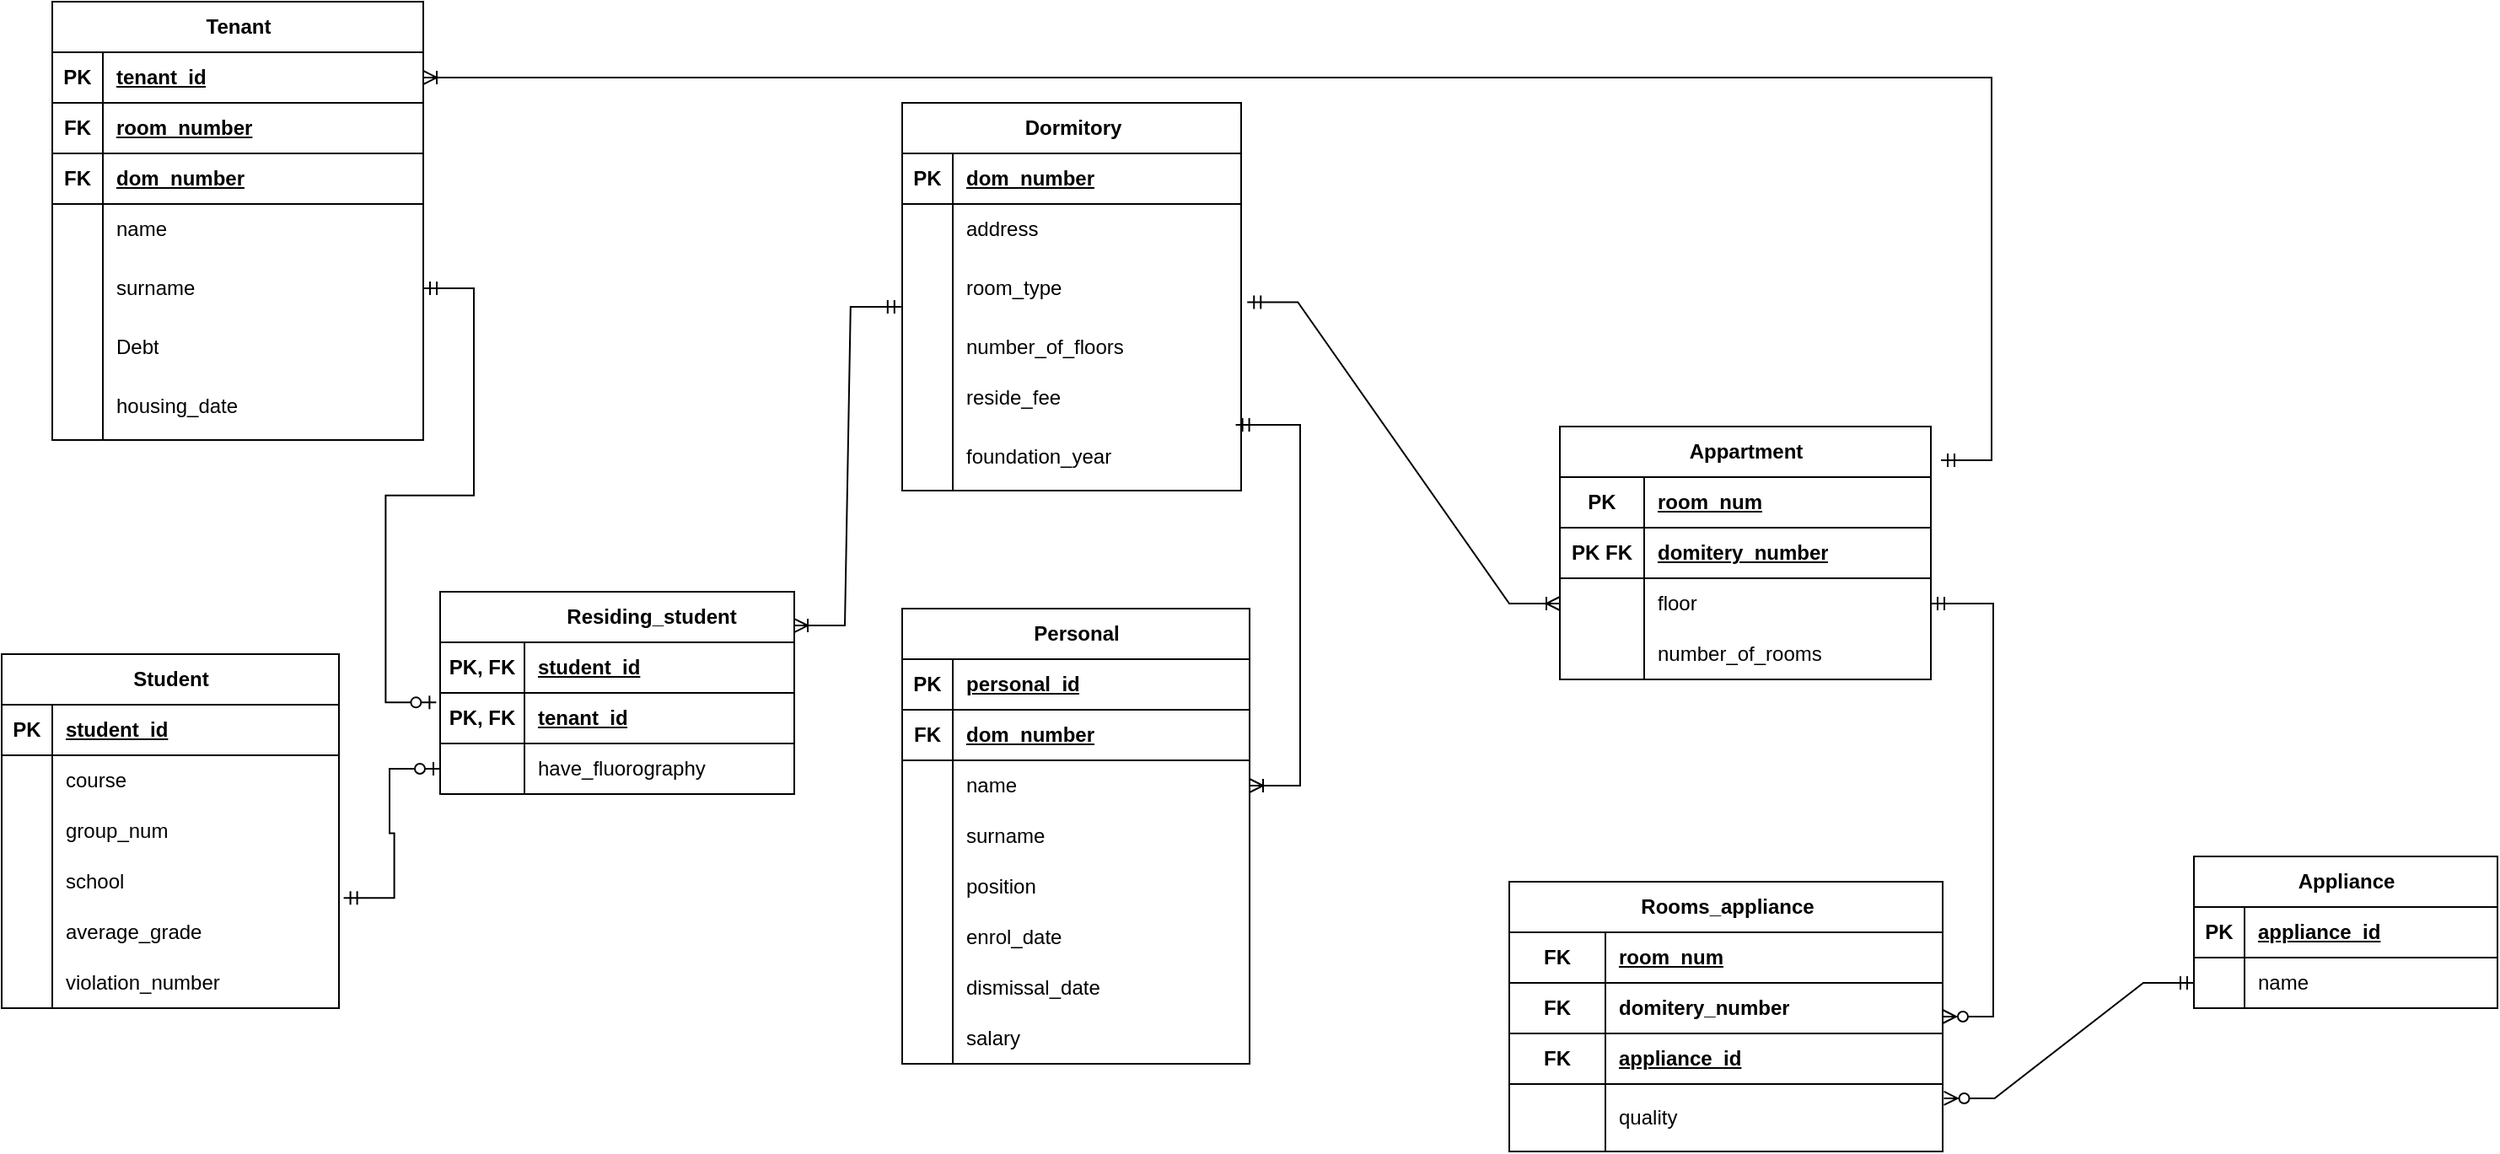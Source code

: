 <mxfile version="20.8.16" type="device"><diagram name="Страница 1" id="Xrv6S1i0-UGEpt9g3Po1"><mxGraphModel dx="1672" dy="808" grid="1" gridSize="10" guides="1" tooltips="1" connect="1" arrows="1" fold="1" page="1" pageScale="1" pageWidth="800" pageHeight="700" math="0" shadow="0"><root><mxCell id="0"/><mxCell id="1" parent="0"/><object label="Dormitory" more="asdf" id="BI103Vh1vpYaFYmDcM-3-5"><mxCell style="shape=table;startSize=30;container=1;collapsible=1;childLayout=tableLayout;fixedRows=1;rowLines=0;fontStyle=1;align=center;resizeLast=1;html=1;" parent="1" vertex="1"><mxGeometry x="634" y="68" width="201" height="230" as="geometry"><mxRectangle x="60" y="103" width="90" height="30" as="alternateBounds"/></mxGeometry></mxCell></object><mxCell id="BI103Vh1vpYaFYmDcM-3-6" value="" style="shape=tableRow;horizontal=0;startSize=0;swimlaneHead=0;swimlaneBody=0;fillColor=none;collapsible=0;dropTarget=0;points=[[0,0.5],[1,0.5]];portConstraint=eastwest;top=0;left=0;right=0;bottom=1;" parent="BI103Vh1vpYaFYmDcM-3-5" vertex="1"><mxGeometry y="30" width="201" height="30" as="geometry"/></mxCell><mxCell id="BI103Vh1vpYaFYmDcM-3-7" value="PK" style="shape=partialRectangle;connectable=0;fillColor=none;top=0;left=0;bottom=0;right=0;fontStyle=1;overflow=hidden;whiteSpace=wrap;html=1;" parent="BI103Vh1vpYaFYmDcM-3-6" vertex="1"><mxGeometry width="30" height="30" as="geometry"><mxRectangle width="30" height="30" as="alternateBounds"/></mxGeometry></mxCell><mxCell id="BI103Vh1vpYaFYmDcM-3-8" value="dom_number" style="shape=partialRectangle;connectable=0;fillColor=none;top=0;left=0;bottom=0;right=0;align=left;spacingLeft=6;fontStyle=5;overflow=hidden;whiteSpace=wrap;html=1;" parent="BI103Vh1vpYaFYmDcM-3-6" vertex="1"><mxGeometry x="30" width="171" height="30" as="geometry"><mxRectangle width="171" height="30" as="alternateBounds"/></mxGeometry></mxCell><mxCell id="BI103Vh1vpYaFYmDcM-3-9" value="" style="shape=tableRow;horizontal=0;startSize=0;swimlaneHead=0;swimlaneBody=0;fillColor=none;collapsible=0;dropTarget=0;points=[[0,0.5],[1,0.5]];portConstraint=eastwest;top=0;left=0;right=0;bottom=0;" parent="BI103Vh1vpYaFYmDcM-3-5" vertex="1"><mxGeometry y="60" width="201" height="30" as="geometry"/></mxCell><mxCell id="BI103Vh1vpYaFYmDcM-3-10" value="" style="shape=partialRectangle;connectable=0;fillColor=none;top=0;left=0;bottom=0;right=0;editable=1;overflow=hidden;whiteSpace=wrap;html=1;" parent="BI103Vh1vpYaFYmDcM-3-9" vertex="1"><mxGeometry width="30" height="30" as="geometry"><mxRectangle width="30" height="30" as="alternateBounds"/></mxGeometry></mxCell><mxCell id="BI103Vh1vpYaFYmDcM-3-11" value="address&amp;nbsp;" style="shape=partialRectangle;connectable=0;fillColor=none;top=0;left=0;bottom=0;right=0;align=left;spacingLeft=6;overflow=hidden;whiteSpace=wrap;html=1;" parent="BI103Vh1vpYaFYmDcM-3-9" vertex="1"><mxGeometry x="30" width="171" height="30" as="geometry"><mxRectangle width="171" height="30" as="alternateBounds"/></mxGeometry></mxCell><mxCell id="BI103Vh1vpYaFYmDcM-3-12" value="" style="shape=tableRow;horizontal=0;startSize=0;swimlaneHead=0;swimlaneBody=0;fillColor=none;collapsible=0;dropTarget=0;points=[[0,0.5],[1,0.5]];portConstraint=eastwest;top=0;left=0;right=0;bottom=0;" parent="BI103Vh1vpYaFYmDcM-3-5" vertex="1"><mxGeometry y="90" width="201" height="40" as="geometry"/></mxCell><mxCell id="BI103Vh1vpYaFYmDcM-3-13" value="" style="shape=partialRectangle;connectable=0;fillColor=none;top=0;left=0;bottom=0;right=0;editable=1;overflow=hidden;whiteSpace=wrap;html=1;" parent="BI103Vh1vpYaFYmDcM-3-12" vertex="1"><mxGeometry width="30" height="40" as="geometry"><mxRectangle width="30" height="40" as="alternateBounds"/></mxGeometry></mxCell><mxCell id="BI103Vh1vpYaFYmDcM-3-14" value="room_type&amp;nbsp;" style="shape=partialRectangle;connectable=0;fillColor=none;top=0;left=0;bottom=0;right=0;align=left;spacingLeft=6;overflow=hidden;whiteSpace=wrap;html=1;" parent="BI103Vh1vpYaFYmDcM-3-12" vertex="1"><mxGeometry x="30" width="171" height="40" as="geometry"><mxRectangle width="171" height="40" as="alternateBounds"/></mxGeometry></mxCell><mxCell id="BI103Vh1vpYaFYmDcM-3-15" value="" style="shape=tableRow;horizontal=0;startSize=0;swimlaneHead=0;swimlaneBody=0;fillColor=none;collapsible=0;dropTarget=0;points=[[0,0.5],[1,0.5]];portConstraint=eastwest;top=0;left=0;right=0;bottom=0;" parent="BI103Vh1vpYaFYmDcM-3-5" vertex="1"><mxGeometry y="130" width="201" height="30" as="geometry"/></mxCell><mxCell id="BI103Vh1vpYaFYmDcM-3-16" value="" style="shape=partialRectangle;connectable=0;fillColor=none;top=0;left=0;bottom=0;right=0;editable=1;overflow=hidden;whiteSpace=wrap;html=1;" parent="BI103Vh1vpYaFYmDcM-3-15" vertex="1"><mxGeometry width="30" height="30" as="geometry"><mxRectangle width="30" height="30" as="alternateBounds"/></mxGeometry></mxCell><object label="number_of_floors&amp;nbsp;" dasf="" id="BI103Vh1vpYaFYmDcM-3-17"><mxCell style="shape=partialRectangle;connectable=0;fillColor=none;top=0;left=0;bottom=0;right=0;align=left;spacingLeft=6;overflow=hidden;whiteSpace=wrap;html=1;" parent="BI103Vh1vpYaFYmDcM-3-15" vertex="1"><mxGeometry x="30" width="171" height="30" as="geometry"><mxRectangle width="171" height="30" as="alternateBounds"/></mxGeometry></mxCell></object><mxCell id="bDGQWPwcmu6lbgBp7GFF-1" style="shape=tableRow;horizontal=0;startSize=0;swimlaneHead=0;swimlaneBody=0;fillColor=none;collapsible=0;dropTarget=0;points=[[0,0.5],[1,0.5]];portConstraint=eastwest;top=0;left=0;right=0;bottom=0;" parent="BI103Vh1vpYaFYmDcM-3-5" vertex="1"><mxGeometry y="160" width="201" height="30" as="geometry"/></mxCell><mxCell id="bDGQWPwcmu6lbgBp7GFF-2" style="shape=partialRectangle;connectable=0;fillColor=none;top=0;left=0;bottom=0;right=0;editable=1;overflow=hidden;whiteSpace=wrap;html=1;" parent="bDGQWPwcmu6lbgBp7GFF-1" vertex="1"><mxGeometry width="30" height="30" as="geometry"><mxRectangle width="30" height="30" as="alternateBounds"/></mxGeometry></mxCell><mxCell id="bDGQWPwcmu6lbgBp7GFF-3" value="reside_fee" style="shape=partialRectangle;connectable=0;fillColor=none;top=0;left=0;bottom=0;right=0;align=left;spacingLeft=6;overflow=hidden;whiteSpace=wrap;html=1;" parent="bDGQWPwcmu6lbgBp7GFF-1" vertex="1"><mxGeometry x="30" width="171" height="30" as="geometry"><mxRectangle width="171" height="30" as="alternateBounds"/></mxGeometry></mxCell><mxCell id="1FabCByMlNd7G6a2-HXg-87" style="shape=tableRow;horizontal=0;startSize=0;swimlaneHead=0;swimlaneBody=0;fillColor=none;collapsible=0;dropTarget=0;points=[[0,0.5],[1,0.5]];portConstraint=eastwest;top=0;left=0;right=0;bottom=0;" parent="BI103Vh1vpYaFYmDcM-3-5" vertex="1"><mxGeometry y="190" width="201" height="40" as="geometry"/></mxCell><mxCell id="1FabCByMlNd7G6a2-HXg-88" style="shape=partialRectangle;connectable=0;fillColor=none;top=0;left=0;bottom=0;right=0;editable=1;overflow=hidden;whiteSpace=wrap;html=1;" parent="1FabCByMlNd7G6a2-HXg-87" vertex="1"><mxGeometry width="30" height="40" as="geometry"><mxRectangle width="30" height="40" as="alternateBounds"/></mxGeometry></mxCell><mxCell id="1FabCByMlNd7G6a2-HXg-89" value="foundation_year&amp;nbsp;" style="shape=partialRectangle;connectable=0;fillColor=none;top=0;left=0;bottom=0;right=0;align=left;spacingLeft=6;overflow=hidden;whiteSpace=wrap;html=1;" parent="1FabCByMlNd7G6a2-HXg-87" vertex="1"><mxGeometry x="30" width="171" height="40" as="geometry"><mxRectangle width="171" height="40" as="alternateBounds"/></mxGeometry></mxCell><object label="Tenant" more="asdf" id="1FabCByMlNd7G6a2-HXg-28"><mxCell style="shape=table;startSize=30;container=1;collapsible=1;childLayout=tableLayout;fixedRows=1;rowLines=0;fontStyle=1;align=center;resizeLast=1;html=1;" parent="1" vertex="1"><mxGeometry x="130" y="8" width="220" height="260" as="geometry"><mxRectangle x="60" y="103" width="90" height="30" as="alternateBounds"/></mxGeometry></mxCell></object><mxCell id="1FabCByMlNd7G6a2-HXg-29" value="" style="shape=tableRow;horizontal=0;startSize=0;swimlaneHead=0;swimlaneBody=0;fillColor=none;collapsible=0;dropTarget=0;points=[[0,0.5],[1,0.5]];portConstraint=eastwest;top=0;left=0;right=0;bottom=1;" parent="1FabCByMlNd7G6a2-HXg-28" vertex="1"><mxGeometry y="30" width="220" height="30" as="geometry"/></mxCell><mxCell id="1FabCByMlNd7G6a2-HXg-30" value="PK" style="shape=partialRectangle;connectable=0;fillColor=none;top=0;left=0;bottom=0;right=0;fontStyle=1;overflow=hidden;whiteSpace=wrap;html=1;" parent="1FabCByMlNd7G6a2-HXg-29" vertex="1"><mxGeometry width="30" height="30" as="geometry"><mxRectangle width="30" height="30" as="alternateBounds"/></mxGeometry></mxCell><mxCell id="1FabCByMlNd7G6a2-HXg-31" value="tenant_id" style="shape=partialRectangle;connectable=0;fillColor=none;top=0;left=0;bottom=0;right=0;align=left;spacingLeft=6;fontStyle=5;overflow=hidden;whiteSpace=wrap;html=1;" parent="1FabCByMlNd7G6a2-HXg-29" vertex="1"><mxGeometry x="30" width="190" height="30" as="geometry"><mxRectangle width="190" height="30" as="alternateBounds"/></mxGeometry></mxCell><mxCell id="1FabCByMlNd7G6a2-HXg-83" style="shape=tableRow;horizontal=0;startSize=0;swimlaneHead=0;swimlaneBody=0;fillColor=none;collapsible=0;dropTarget=0;points=[[0,0.5],[1,0.5]];portConstraint=eastwest;top=0;left=0;right=0;bottom=1;" parent="1FabCByMlNd7G6a2-HXg-28" vertex="1"><mxGeometry y="60" width="220" height="30" as="geometry"/></mxCell><mxCell id="1FabCByMlNd7G6a2-HXg-84" value="FK" style="shape=partialRectangle;connectable=0;fillColor=none;top=0;left=0;bottom=0;right=0;fontStyle=1;overflow=hidden;whiteSpace=wrap;html=1;" parent="1FabCByMlNd7G6a2-HXg-83" vertex="1"><mxGeometry width="30" height="30" as="geometry"><mxRectangle width="30" height="30" as="alternateBounds"/></mxGeometry></mxCell><mxCell id="1FabCByMlNd7G6a2-HXg-85" value="room_number" style="shape=partialRectangle;connectable=0;fillColor=none;top=0;left=0;bottom=0;right=0;align=left;spacingLeft=6;fontStyle=5;overflow=hidden;whiteSpace=wrap;html=1;" parent="1FabCByMlNd7G6a2-HXg-83" vertex="1"><mxGeometry x="30" width="190" height="30" as="geometry"><mxRectangle width="190" height="30" as="alternateBounds"/></mxGeometry></mxCell><mxCell id="Z50h8rnLNfmKQmXjf-9a-7" style="shape=tableRow;horizontal=0;startSize=0;swimlaneHead=0;swimlaneBody=0;fillColor=none;collapsible=0;dropTarget=0;points=[[0,0.5],[1,0.5]];portConstraint=eastwest;top=0;left=0;right=0;bottom=1;" parent="1FabCByMlNd7G6a2-HXg-28" vertex="1"><mxGeometry y="90" width="220" height="30" as="geometry"/></mxCell><mxCell id="Z50h8rnLNfmKQmXjf-9a-8" value="FK" style="shape=partialRectangle;connectable=0;fillColor=none;top=0;left=0;bottom=0;right=0;fontStyle=1;overflow=hidden;whiteSpace=wrap;html=1;" parent="Z50h8rnLNfmKQmXjf-9a-7" vertex="1"><mxGeometry width="30" height="30" as="geometry"><mxRectangle width="30" height="30" as="alternateBounds"/></mxGeometry></mxCell><mxCell id="Z50h8rnLNfmKQmXjf-9a-9" value="dom_number" style="shape=partialRectangle;connectable=0;fillColor=none;top=0;left=0;bottom=0;right=0;align=left;spacingLeft=6;fontStyle=5;overflow=hidden;whiteSpace=wrap;html=1;" parent="Z50h8rnLNfmKQmXjf-9a-7" vertex="1"><mxGeometry x="30" width="190" height="30" as="geometry"><mxRectangle width="190" height="30" as="alternateBounds"/></mxGeometry></mxCell><mxCell id="1FabCByMlNd7G6a2-HXg-32" value="" style="shape=tableRow;horizontal=0;startSize=0;swimlaneHead=0;swimlaneBody=0;fillColor=none;collapsible=0;dropTarget=0;points=[[0,0.5],[1,0.5]];portConstraint=eastwest;top=0;left=0;right=0;bottom=0;" parent="1FabCByMlNd7G6a2-HXg-28" vertex="1"><mxGeometry y="120" width="220" height="30" as="geometry"/></mxCell><mxCell id="1FabCByMlNd7G6a2-HXg-33" value="" style="shape=partialRectangle;connectable=0;fillColor=none;top=0;left=0;bottom=0;right=0;editable=1;overflow=hidden;whiteSpace=wrap;html=1;" parent="1FabCByMlNd7G6a2-HXg-32" vertex="1"><mxGeometry width="30" height="30" as="geometry"><mxRectangle width="30" height="30" as="alternateBounds"/></mxGeometry></mxCell><mxCell id="1FabCByMlNd7G6a2-HXg-34" value="name" style="shape=partialRectangle;connectable=0;fillColor=none;top=0;left=0;bottom=0;right=0;align=left;spacingLeft=6;overflow=hidden;whiteSpace=wrap;html=1;" parent="1FabCByMlNd7G6a2-HXg-32" vertex="1"><mxGeometry x="30" width="190" height="30" as="geometry"><mxRectangle width="190" height="30" as="alternateBounds"/></mxGeometry></mxCell><mxCell id="1FabCByMlNd7G6a2-HXg-35" value="" style="shape=tableRow;horizontal=0;startSize=0;swimlaneHead=0;swimlaneBody=0;fillColor=none;collapsible=0;dropTarget=0;points=[[0,0.5],[1,0.5]];portConstraint=eastwest;top=0;left=0;right=0;bottom=0;" parent="1FabCByMlNd7G6a2-HXg-28" vertex="1"><mxGeometry y="150" width="220" height="40" as="geometry"/></mxCell><mxCell id="1FabCByMlNd7G6a2-HXg-36" value="" style="shape=partialRectangle;connectable=0;fillColor=none;top=0;left=0;bottom=0;right=0;editable=1;overflow=hidden;whiteSpace=wrap;html=1;" parent="1FabCByMlNd7G6a2-HXg-35" vertex="1"><mxGeometry width="30" height="40" as="geometry"><mxRectangle width="30" height="40" as="alternateBounds"/></mxGeometry></mxCell><mxCell id="1FabCByMlNd7G6a2-HXg-37" value="surname" style="shape=partialRectangle;connectable=0;fillColor=none;top=0;left=0;bottom=0;right=0;align=left;spacingLeft=6;overflow=hidden;whiteSpace=wrap;html=1;" parent="1FabCByMlNd7G6a2-HXg-35" vertex="1"><mxGeometry x="30" width="190" height="40" as="geometry"><mxRectangle width="190" height="40" as="alternateBounds"/></mxGeometry></mxCell><mxCell id="1FabCByMlNd7G6a2-HXg-42" style="shape=tableRow;horizontal=0;startSize=0;swimlaneHead=0;swimlaneBody=0;fillColor=none;collapsible=0;dropTarget=0;points=[[0,0.5],[1,0.5]];portConstraint=eastwest;top=0;left=0;right=0;bottom=0;" parent="1FabCByMlNd7G6a2-HXg-28" vertex="1"><mxGeometry y="190" width="220" height="30" as="geometry"/></mxCell><mxCell id="1FabCByMlNd7G6a2-HXg-43" style="shape=partialRectangle;connectable=0;fillColor=none;top=0;left=0;bottom=0;right=0;editable=1;overflow=hidden;whiteSpace=wrap;html=1;" parent="1FabCByMlNd7G6a2-HXg-42" vertex="1"><mxGeometry width="30" height="30" as="geometry"><mxRectangle width="30" height="30" as="alternateBounds"/></mxGeometry></mxCell><mxCell id="1FabCByMlNd7G6a2-HXg-44" value="Debt" style="shape=partialRectangle;connectable=0;fillColor=none;top=0;left=0;bottom=0;right=0;align=left;spacingLeft=6;overflow=hidden;whiteSpace=wrap;html=1;" parent="1FabCByMlNd7G6a2-HXg-42" vertex="1"><mxGeometry x="30" width="190" height="30" as="geometry"><mxRectangle width="190" height="30" as="alternateBounds"/></mxGeometry></mxCell><mxCell id="1FabCByMlNd7G6a2-HXg-48" style="shape=tableRow;horizontal=0;startSize=0;swimlaneHead=0;swimlaneBody=0;fillColor=none;collapsible=0;dropTarget=0;points=[[0,0.5],[1,0.5]];portConstraint=eastwest;top=0;left=0;right=0;bottom=0;" parent="1FabCByMlNd7G6a2-HXg-28" vertex="1"><mxGeometry y="220" width="220" height="40" as="geometry"/></mxCell><mxCell id="1FabCByMlNd7G6a2-HXg-49" style="shape=partialRectangle;connectable=0;fillColor=none;top=0;left=0;bottom=0;right=0;editable=1;overflow=hidden;whiteSpace=wrap;html=1;" parent="1FabCByMlNd7G6a2-HXg-48" vertex="1"><mxGeometry width="30" height="40" as="geometry"><mxRectangle width="30" height="40" as="alternateBounds"/></mxGeometry></mxCell><mxCell id="1FabCByMlNd7G6a2-HXg-50" value="housing_date&amp;nbsp;" style="shape=partialRectangle;connectable=0;fillColor=none;top=0;left=0;bottom=0;right=0;align=left;spacingLeft=6;overflow=hidden;whiteSpace=wrap;html=1;" parent="1FabCByMlNd7G6a2-HXg-48" vertex="1"><mxGeometry x="30" width="190" height="40" as="geometry"><mxRectangle width="190" height="40" as="alternateBounds"/></mxGeometry></mxCell><mxCell id="1FabCByMlNd7G6a2-HXg-51" value="Appartment" style="shape=table;startSize=30;container=1;collapsible=1;childLayout=tableLayout;fixedRows=1;rowLines=0;fontStyle=1;align=center;resizeLast=1;html=1;" parent="1" vertex="1"><mxGeometry x="1024" y="260" width="220" height="150" as="geometry"/></mxCell><mxCell id="1FabCByMlNd7G6a2-HXg-52" value="" style="shape=tableRow;horizontal=0;startSize=0;swimlaneHead=0;swimlaneBody=0;fillColor=none;collapsible=0;dropTarget=0;points=[[0,0.5],[1,0.5]];portConstraint=eastwest;top=0;left=0;right=0;bottom=1;" parent="1FabCByMlNd7G6a2-HXg-51" vertex="1"><mxGeometry y="30" width="220" height="30" as="geometry"/></mxCell><mxCell id="1FabCByMlNd7G6a2-HXg-53" value="PK" style="shape=partialRectangle;connectable=0;fillColor=none;top=0;left=0;bottom=0;right=0;fontStyle=1;overflow=hidden;whiteSpace=wrap;html=1;" parent="1FabCByMlNd7G6a2-HXg-52" vertex="1"><mxGeometry width="50" height="30" as="geometry"><mxRectangle width="50" height="30" as="alternateBounds"/></mxGeometry></mxCell><mxCell id="1FabCByMlNd7G6a2-HXg-54" value="room_num" style="shape=partialRectangle;connectable=0;fillColor=none;top=0;left=0;bottom=0;right=0;align=left;spacingLeft=6;fontStyle=5;overflow=hidden;whiteSpace=wrap;html=1;" parent="1FabCByMlNd7G6a2-HXg-52" vertex="1"><mxGeometry x="50" width="170" height="30" as="geometry"><mxRectangle width="170" height="30" as="alternateBounds"/></mxGeometry></mxCell><mxCell id="1FabCByMlNd7G6a2-HXg-67" style="shape=tableRow;horizontal=0;startSize=0;swimlaneHead=0;swimlaneBody=0;fillColor=none;collapsible=0;dropTarget=0;points=[[0,0.5],[1,0.5]];portConstraint=eastwest;top=0;left=0;right=0;bottom=1;" parent="1FabCByMlNd7G6a2-HXg-51" vertex="1"><mxGeometry y="60" width="220" height="30" as="geometry"/></mxCell><mxCell id="1FabCByMlNd7G6a2-HXg-68" value="PK FK" style="shape=partialRectangle;connectable=0;fillColor=none;top=0;left=0;bottom=0;right=0;fontStyle=1;overflow=hidden;whiteSpace=wrap;html=1;" parent="1FabCByMlNd7G6a2-HXg-67" vertex="1"><mxGeometry width="50" height="30" as="geometry"><mxRectangle width="50" height="30" as="alternateBounds"/></mxGeometry></mxCell><mxCell id="1FabCByMlNd7G6a2-HXg-69" value="domitery_number" style="shape=partialRectangle;connectable=0;fillColor=none;top=0;left=0;bottom=0;right=0;align=left;spacingLeft=6;fontStyle=5;overflow=hidden;whiteSpace=wrap;html=1;" parent="1FabCByMlNd7G6a2-HXg-67" vertex="1"><mxGeometry x="50" width="170" height="30" as="geometry"><mxRectangle width="170" height="30" as="alternateBounds"/></mxGeometry></mxCell><mxCell id="1FabCByMlNd7G6a2-HXg-55" value="" style="shape=tableRow;horizontal=0;startSize=0;swimlaneHead=0;swimlaneBody=0;fillColor=none;collapsible=0;dropTarget=0;points=[[0,0.5],[1,0.5]];portConstraint=eastwest;top=0;left=0;right=0;bottom=0;" parent="1FabCByMlNd7G6a2-HXg-51" vertex="1"><mxGeometry y="90" width="220" height="30" as="geometry"/></mxCell><mxCell id="1FabCByMlNd7G6a2-HXg-56" value="" style="shape=partialRectangle;connectable=0;fillColor=none;top=0;left=0;bottom=0;right=0;editable=1;overflow=hidden;whiteSpace=wrap;html=1;" parent="1FabCByMlNd7G6a2-HXg-55" vertex="1"><mxGeometry width="50" height="30" as="geometry"><mxRectangle width="50" height="30" as="alternateBounds"/></mxGeometry></mxCell><mxCell id="1FabCByMlNd7G6a2-HXg-57" value="floor&amp;nbsp;" style="shape=partialRectangle;connectable=0;fillColor=none;top=0;left=0;bottom=0;right=0;align=left;spacingLeft=6;overflow=hidden;whiteSpace=wrap;html=1;" parent="1FabCByMlNd7G6a2-HXg-55" vertex="1"><mxGeometry x="50" width="170" height="30" as="geometry"><mxRectangle width="170" height="30" as="alternateBounds"/></mxGeometry></mxCell><mxCell id="1FabCByMlNd7G6a2-HXg-58" value="" style="shape=tableRow;horizontal=0;startSize=0;swimlaneHead=0;swimlaneBody=0;fillColor=none;collapsible=0;dropTarget=0;points=[[0,0.5],[1,0.5]];portConstraint=eastwest;top=0;left=0;right=0;bottom=0;" parent="1FabCByMlNd7G6a2-HXg-51" vertex="1"><mxGeometry y="120" width="220" height="30" as="geometry"/></mxCell><mxCell id="1FabCByMlNd7G6a2-HXg-59" value="" style="shape=partialRectangle;connectable=0;fillColor=none;top=0;left=0;bottom=0;right=0;editable=1;overflow=hidden;whiteSpace=wrap;html=1;" parent="1FabCByMlNd7G6a2-HXg-58" vertex="1"><mxGeometry width="50" height="30" as="geometry"><mxRectangle width="50" height="30" as="alternateBounds"/></mxGeometry></mxCell><mxCell id="1FabCByMlNd7G6a2-HXg-60" value="number_of_rooms&amp;nbsp;" style="shape=partialRectangle;connectable=0;fillColor=none;top=0;left=0;bottom=0;right=0;align=left;spacingLeft=6;overflow=hidden;whiteSpace=wrap;html=1;" parent="1FabCByMlNd7G6a2-HXg-58" vertex="1"><mxGeometry x="50" width="170" height="30" as="geometry"><mxRectangle width="170" height="30" as="alternateBounds"/></mxGeometry></mxCell><mxCell id="1FabCByMlNd7G6a2-HXg-103" value="Appliance" style="shape=table;startSize=30;container=1;collapsible=1;childLayout=tableLayout;fixedRows=1;rowLines=0;fontStyle=1;align=center;resizeLast=1;html=1;" parent="1" vertex="1"><mxGeometry x="1400" y="515" width="180" height="90" as="geometry"/></mxCell><mxCell id="1FabCByMlNd7G6a2-HXg-104" value="" style="shape=tableRow;horizontal=0;startSize=0;swimlaneHead=0;swimlaneBody=0;fillColor=none;collapsible=0;dropTarget=0;points=[[0,0.5],[1,0.5]];portConstraint=eastwest;top=0;left=0;right=0;bottom=1;" parent="1FabCByMlNd7G6a2-HXg-103" vertex="1"><mxGeometry y="30" width="180" height="30" as="geometry"/></mxCell><mxCell id="1FabCByMlNd7G6a2-HXg-105" value="PK" style="shape=partialRectangle;connectable=0;fillColor=none;top=0;left=0;bottom=0;right=0;fontStyle=1;overflow=hidden;whiteSpace=wrap;html=1;" parent="1FabCByMlNd7G6a2-HXg-104" vertex="1"><mxGeometry width="30" height="30" as="geometry"><mxRectangle width="30" height="30" as="alternateBounds"/></mxGeometry></mxCell><mxCell id="1FabCByMlNd7G6a2-HXg-106" value="appliance_id" style="shape=partialRectangle;connectable=0;fillColor=none;top=0;left=0;bottom=0;right=0;align=left;spacingLeft=6;fontStyle=5;overflow=hidden;whiteSpace=wrap;html=1;" parent="1FabCByMlNd7G6a2-HXg-104" vertex="1"><mxGeometry x="30" width="150" height="30" as="geometry"><mxRectangle width="150" height="30" as="alternateBounds"/></mxGeometry></mxCell><mxCell id="1FabCByMlNd7G6a2-HXg-107" value="" style="shape=tableRow;horizontal=0;startSize=0;swimlaneHead=0;swimlaneBody=0;fillColor=none;collapsible=0;dropTarget=0;points=[[0,0.5],[1,0.5]];portConstraint=eastwest;top=0;left=0;right=0;bottom=0;" parent="1FabCByMlNd7G6a2-HXg-103" vertex="1"><mxGeometry y="60" width="180" height="30" as="geometry"/></mxCell><mxCell id="1FabCByMlNd7G6a2-HXg-108" value="" style="shape=partialRectangle;connectable=0;fillColor=none;top=0;left=0;bottom=0;right=0;editable=1;overflow=hidden;whiteSpace=wrap;html=1;" parent="1FabCByMlNd7G6a2-HXg-107" vertex="1"><mxGeometry width="30" height="30" as="geometry"><mxRectangle width="30" height="30" as="alternateBounds"/></mxGeometry></mxCell><mxCell id="1FabCByMlNd7G6a2-HXg-109" value="name&amp;nbsp;" style="shape=partialRectangle;connectable=0;fillColor=none;top=0;left=0;bottom=0;right=0;align=left;spacingLeft=6;overflow=hidden;whiteSpace=wrap;html=1;" parent="1FabCByMlNd7G6a2-HXg-107" vertex="1"><mxGeometry x="30" width="150" height="30" as="geometry"><mxRectangle width="150" height="30" as="alternateBounds"/></mxGeometry></mxCell><mxCell id="1FabCByMlNd7G6a2-HXg-116" value="Rooms_appliance" style="shape=table;startSize=30;container=1;collapsible=1;childLayout=tableLayout;fixedRows=1;rowLines=0;fontStyle=1;align=center;resizeLast=1;html=1;" parent="1" vertex="1"><mxGeometry x="994" y="530" width="257" height="160" as="geometry"/></mxCell><mxCell id="1FabCByMlNd7G6a2-HXg-117" value="" style="shape=tableRow;horizontal=0;startSize=0;swimlaneHead=0;swimlaneBody=0;fillColor=none;collapsible=0;dropTarget=0;points=[[0,0.5],[1,0.5]];portConstraint=eastwest;top=0;left=0;right=0;bottom=1;" parent="1FabCByMlNd7G6a2-HXg-116" vertex="1"><mxGeometry y="30" width="257" height="30" as="geometry"/></mxCell><mxCell id="1FabCByMlNd7G6a2-HXg-118" value="FK" style="shape=partialRectangle;connectable=0;fillColor=none;top=0;left=0;bottom=0;right=0;fontStyle=1;overflow=hidden;whiteSpace=wrap;html=1;" parent="1FabCByMlNd7G6a2-HXg-117" vertex="1"><mxGeometry width="57" height="30" as="geometry"><mxRectangle width="57" height="30" as="alternateBounds"/></mxGeometry></mxCell><mxCell id="1FabCByMlNd7G6a2-HXg-119" value="room_num" style="shape=partialRectangle;connectable=0;fillColor=none;top=0;left=0;bottom=0;right=0;align=left;spacingLeft=6;fontStyle=5;overflow=hidden;whiteSpace=wrap;html=1;" parent="1FabCByMlNd7G6a2-HXg-117" vertex="1"><mxGeometry x="57" width="200" height="30" as="geometry"><mxRectangle width="200" height="30" as="alternateBounds"/></mxGeometry></mxCell><mxCell id="amXhIJPJoXXn7cXL3mQz-1" style="shape=tableRow;horizontal=0;startSize=0;swimlaneHead=0;swimlaneBody=0;fillColor=none;collapsible=0;dropTarget=0;points=[[0,0.5],[1,0.5]];portConstraint=eastwest;top=0;left=0;right=0;bottom=1;" parent="1FabCByMlNd7G6a2-HXg-116" vertex="1"><mxGeometry y="60" width="257" height="30" as="geometry"/></mxCell><mxCell id="amXhIJPJoXXn7cXL3mQz-2" value="FK" style="shape=partialRectangle;connectable=0;fillColor=none;top=0;left=0;bottom=0;right=0;fontStyle=1;overflow=hidden;whiteSpace=wrap;html=1;" parent="amXhIJPJoXXn7cXL3mQz-1" vertex="1"><mxGeometry width="57" height="30" as="geometry"><mxRectangle width="57" height="30" as="alternateBounds"/></mxGeometry></mxCell><mxCell id="amXhIJPJoXXn7cXL3mQz-3" value="&lt;div style=&quot;&quot;&gt;&lt;span style=&quot;&quot;&gt;domitery_number&lt;/span&gt;&lt;/div&gt;" style="shape=partialRectangle;connectable=0;fillColor=none;top=0;left=0;bottom=0;right=0;align=left;spacingLeft=6;fontStyle=1;overflow=hidden;whiteSpace=wrap;html=1;fontColor=#000000;fontFamily=Helvetica;labelBackgroundColor=none;" parent="amXhIJPJoXXn7cXL3mQz-1" vertex="1"><mxGeometry x="57" width="200" height="30" as="geometry"><mxRectangle width="200" height="30" as="alternateBounds"/></mxGeometry></mxCell><mxCell id="1FabCByMlNd7G6a2-HXg-129" style="shape=tableRow;horizontal=0;startSize=0;swimlaneHead=0;swimlaneBody=0;fillColor=none;collapsible=0;dropTarget=0;points=[[0,0.5],[1,0.5]];portConstraint=eastwest;top=0;left=0;right=0;bottom=1;" parent="1FabCByMlNd7G6a2-HXg-116" vertex="1"><mxGeometry y="90" width="257" height="30" as="geometry"/></mxCell><mxCell id="1FabCByMlNd7G6a2-HXg-130" value="FK" style="shape=partialRectangle;connectable=0;fillColor=none;top=0;left=0;bottom=0;right=0;fontStyle=1;overflow=hidden;whiteSpace=wrap;html=1;" parent="1FabCByMlNd7G6a2-HXg-129" vertex="1"><mxGeometry width="57" height="30" as="geometry"><mxRectangle width="57" height="30" as="alternateBounds"/></mxGeometry></mxCell><mxCell id="1FabCByMlNd7G6a2-HXg-131" value="appliance_id" style="shape=partialRectangle;connectable=0;fillColor=none;top=0;left=0;bottom=0;right=0;align=left;spacingLeft=6;fontStyle=5;overflow=hidden;whiteSpace=wrap;html=1;" parent="1FabCByMlNd7G6a2-HXg-129" vertex="1"><mxGeometry x="57" width="200" height="30" as="geometry"><mxRectangle width="200" height="30" as="alternateBounds"/></mxGeometry></mxCell><mxCell id="1FabCByMlNd7G6a2-HXg-120" value="" style="shape=tableRow;horizontal=0;startSize=0;swimlaneHead=0;swimlaneBody=0;fillColor=none;collapsible=0;dropTarget=0;points=[[0,0.5],[1,0.5]];portConstraint=eastwest;top=0;left=0;right=0;bottom=0;" parent="1FabCByMlNd7G6a2-HXg-116" vertex="1"><mxGeometry y="120" width="257" height="40" as="geometry"/></mxCell><mxCell id="1FabCByMlNd7G6a2-HXg-121" value="" style="shape=partialRectangle;connectable=0;fillColor=none;top=0;left=0;bottom=0;right=0;editable=1;overflow=hidden;whiteSpace=wrap;html=1;" parent="1FabCByMlNd7G6a2-HXg-120" vertex="1"><mxGeometry width="57" height="40" as="geometry"><mxRectangle width="57" height="40" as="alternateBounds"/></mxGeometry></mxCell><mxCell id="1FabCByMlNd7G6a2-HXg-122" value="quality" style="shape=partialRectangle;connectable=0;fillColor=none;top=0;left=0;bottom=0;right=0;align=left;spacingLeft=6;overflow=hidden;whiteSpace=wrap;html=1;" parent="1FabCByMlNd7G6a2-HXg-120" vertex="1"><mxGeometry x="57" width="200" height="40" as="geometry"><mxRectangle width="200" height="40" as="alternateBounds"/></mxGeometry></mxCell><mxCell id="1FabCByMlNd7G6a2-HXg-145" value="Student" style="shape=table;startSize=30;container=1;collapsible=1;childLayout=tableLayout;fixedRows=1;rowLines=0;fontStyle=1;align=center;resizeLast=1;html=1;" parent="1" vertex="1"><mxGeometry x="100" y="395" width="200" height="210.0" as="geometry"/></mxCell><mxCell id="1FabCByMlNd7G6a2-HXg-146" value="" style="shape=tableRow;horizontal=0;startSize=0;swimlaneHead=0;swimlaneBody=0;fillColor=none;collapsible=0;dropTarget=0;points=[[0,0.5],[1,0.5]];portConstraint=eastwest;top=0;left=0;right=0;bottom=1;" parent="1FabCByMlNd7G6a2-HXg-145" vertex="1"><mxGeometry y="30" width="200" height="30" as="geometry"/></mxCell><mxCell id="1FabCByMlNd7G6a2-HXg-147" value="PK" style="shape=partialRectangle;connectable=0;fillColor=none;top=0;left=0;bottom=0;right=0;fontStyle=1;overflow=hidden;whiteSpace=wrap;html=1;" parent="1FabCByMlNd7G6a2-HXg-146" vertex="1"><mxGeometry width="30" height="30" as="geometry"><mxRectangle width="30" height="30" as="alternateBounds"/></mxGeometry></mxCell><mxCell id="1FabCByMlNd7G6a2-HXg-148" value="student_id" style="shape=partialRectangle;connectable=0;fillColor=none;top=0;left=0;bottom=0;right=0;align=left;spacingLeft=6;fontStyle=5;overflow=hidden;whiteSpace=wrap;html=1;" parent="1FabCByMlNd7G6a2-HXg-146" vertex="1"><mxGeometry x="30" width="170" height="30" as="geometry"><mxRectangle width="170" height="30" as="alternateBounds"/></mxGeometry></mxCell><mxCell id="1FabCByMlNd7G6a2-HXg-191" style="shape=tableRow;horizontal=0;startSize=0;swimlaneHead=0;swimlaneBody=0;fillColor=none;collapsible=0;dropTarget=0;points=[[0,0.5],[1,0.5]];portConstraint=eastwest;top=0;left=0;right=0;bottom=0;" parent="1FabCByMlNd7G6a2-HXg-145" vertex="1"><mxGeometry y="60" width="200" height="30" as="geometry"/></mxCell><mxCell id="1FabCByMlNd7G6a2-HXg-192" style="shape=partialRectangle;connectable=0;fillColor=none;top=0;left=0;bottom=0;right=0;editable=1;overflow=hidden;whiteSpace=wrap;html=1;" parent="1FabCByMlNd7G6a2-HXg-191" vertex="1"><mxGeometry width="30" height="30" as="geometry"><mxRectangle width="30" height="30" as="alternateBounds"/></mxGeometry></mxCell><mxCell id="1FabCByMlNd7G6a2-HXg-193" value="course&amp;nbsp;" style="shape=partialRectangle;connectable=0;fillColor=none;top=0;left=0;bottom=0;right=0;align=left;spacingLeft=6;overflow=hidden;whiteSpace=wrap;html=1;" parent="1FabCByMlNd7G6a2-HXg-191" vertex="1"><mxGeometry x="30" width="170" height="30" as="geometry"><mxRectangle width="170" height="30" as="alternateBounds"/></mxGeometry></mxCell><mxCell id="1FabCByMlNd7G6a2-HXg-149" value="" style="shape=tableRow;horizontal=0;startSize=0;swimlaneHead=0;swimlaneBody=0;fillColor=none;collapsible=0;dropTarget=0;points=[[0,0.5],[1,0.5]];portConstraint=eastwest;top=0;left=0;right=0;bottom=0;" parent="1FabCByMlNd7G6a2-HXg-145" vertex="1"><mxGeometry y="90" width="200" height="30" as="geometry"/></mxCell><mxCell id="1FabCByMlNd7G6a2-HXg-150" value="" style="shape=partialRectangle;connectable=0;fillColor=none;top=0;left=0;bottom=0;right=0;editable=1;overflow=hidden;whiteSpace=wrap;html=1;" parent="1FabCByMlNd7G6a2-HXg-149" vertex="1"><mxGeometry width="30" height="30" as="geometry"><mxRectangle width="30" height="30" as="alternateBounds"/></mxGeometry></mxCell><mxCell id="1FabCByMlNd7G6a2-HXg-151" value="group_num&amp;nbsp;" style="shape=partialRectangle;connectable=0;fillColor=none;top=0;left=0;bottom=0;right=0;align=left;spacingLeft=6;overflow=hidden;whiteSpace=wrap;html=1;" parent="1FabCByMlNd7G6a2-HXg-149" vertex="1"><mxGeometry x="30" width="170" height="30" as="geometry"><mxRectangle width="170" height="30" as="alternateBounds"/></mxGeometry></mxCell><mxCell id="1FabCByMlNd7G6a2-HXg-152" value="" style="shape=tableRow;horizontal=0;startSize=0;swimlaneHead=0;swimlaneBody=0;fillColor=none;collapsible=0;dropTarget=0;points=[[0,0.5],[1,0.5]];portConstraint=eastwest;top=0;left=0;right=0;bottom=0;" parent="1FabCByMlNd7G6a2-HXg-145" vertex="1"><mxGeometry y="120" width="200" height="30" as="geometry"/></mxCell><mxCell id="1FabCByMlNd7G6a2-HXg-153" value="" style="shape=partialRectangle;connectable=0;fillColor=none;top=0;left=0;bottom=0;right=0;editable=1;overflow=hidden;whiteSpace=wrap;html=1;" parent="1FabCByMlNd7G6a2-HXg-152" vertex="1"><mxGeometry width="30" height="30" as="geometry"><mxRectangle width="30" height="30" as="alternateBounds"/></mxGeometry></mxCell><mxCell id="1FabCByMlNd7G6a2-HXg-154" value="school&amp;nbsp;" style="shape=partialRectangle;connectable=0;fillColor=none;top=0;left=0;bottom=0;right=0;align=left;spacingLeft=6;overflow=hidden;whiteSpace=wrap;html=1;" parent="1FabCByMlNd7G6a2-HXg-152" vertex="1"><mxGeometry x="30" width="170" height="30" as="geometry"><mxRectangle width="170" height="30" as="alternateBounds"/></mxGeometry></mxCell><mxCell id="1FabCByMlNd7G6a2-HXg-155" value="" style="shape=tableRow;horizontal=0;startSize=0;swimlaneHead=0;swimlaneBody=0;fillColor=none;collapsible=0;dropTarget=0;points=[[0,0.5],[1,0.5]];portConstraint=eastwest;top=0;left=0;right=0;bottom=0;" parent="1FabCByMlNd7G6a2-HXg-145" vertex="1"><mxGeometry y="150" width="200" height="30" as="geometry"/></mxCell><mxCell id="1FabCByMlNd7G6a2-HXg-156" value="" style="shape=partialRectangle;connectable=0;fillColor=none;top=0;left=0;bottom=0;right=0;editable=1;overflow=hidden;whiteSpace=wrap;html=1;" parent="1FabCByMlNd7G6a2-HXg-155" vertex="1"><mxGeometry width="30" height="30" as="geometry"><mxRectangle width="30" height="30" as="alternateBounds"/></mxGeometry></mxCell><mxCell id="1FabCByMlNd7G6a2-HXg-157" value="average_grade&amp;nbsp;" style="shape=partialRectangle;connectable=0;fillColor=none;top=0;left=0;bottom=0;right=0;align=left;spacingLeft=6;overflow=hidden;whiteSpace=wrap;html=1;" parent="1FabCByMlNd7G6a2-HXg-155" vertex="1"><mxGeometry x="30" width="170" height="30" as="geometry"><mxRectangle width="170" height="30" as="alternateBounds"/></mxGeometry></mxCell><mxCell id="1FabCByMlNd7G6a2-HXg-204" style="shape=tableRow;horizontal=0;startSize=0;swimlaneHead=0;swimlaneBody=0;fillColor=none;collapsible=0;dropTarget=0;points=[[0,0.5],[1,0.5]];portConstraint=eastwest;top=0;left=0;right=0;bottom=0;" parent="1FabCByMlNd7G6a2-HXg-145" vertex="1"><mxGeometry y="180" width="200" height="30" as="geometry"/></mxCell><mxCell id="1FabCByMlNd7G6a2-HXg-205" style="shape=partialRectangle;connectable=0;fillColor=none;top=0;left=0;bottom=0;right=0;editable=1;overflow=hidden;whiteSpace=wrap;html=1;" parent="1FabCByMlNd7G6a2-HXg-204" vertex="1"><mxGeometry width="30" height="30" as="geometry"><mxRectangle width="30" height="30" as="alternateBounds"/></mxGeometry></mxCell><mxCell id="1FabCByMlNd7G6a2-HXg-206" value="violation_number&amp;nbsp;" style="shape=partialRectangle;connectable=0;fillColor=none;top=0;left=0;bottom=0;right=0;align=left;spacingLeft=6;overflow=hidden;whiteSpace=wrap;html=1;" parent="1FabCByMlNd7G6a2-HXg-204" vertex="1"><mxGeometry x="30" width="170" height="30" as="geometry"><mxRectangle width="170" height="30" as="alternateBounds"/></mxGeometry></mxCell><mxCell id="1FabCByMlNd7G6a2-HXg-161" value="Personal" style="shape=table;startSize=30;container=1;collapsible=1;childLayout=tableLayout;fixedRows=1;rowLines=0;fontStyle=1;align=center;resizeLast=1;html=1;" parent="1" vertex="1"><mxGeometry x="634" y="368" width="206" height="270" as="geometry"/></mxCell><mxCell id="1FabCByMlNd7G6a2-HXg-162" value="" style="shape=tableRow;horizontal=0;startSize=0;swimlaneHead=0;swimlaneBody=0;fillColor=none;collapsible=0;dropTarget=0;points=[[0,0.5],[1,0.5]];portConstraint=eastwest;top=0;left=0;right=0;bottom=1;" parent="1FabCByMlNd7G6a2-HXg-161" vertex="1"><mxGeometry y="30" width="206" height="30" as="geometry"/></mxCell><mxCell id="1FabCByMlNd7G6a2-HXg-163" value="PK" style="shape=partialRectangle;connectable=0;fillColor=none;top=0;left=0;bottom=0;right=0;fontStyle=1;overflow=hidden;whiteSpace=wrap;html=1;" parent="1FabCByMlNd7G6a2-HXg-162" vertex="1"><mxGeometry width="30" height="30" as="geometry"><mxRectangle width="30" height="30" as="alternateBounds"/></mxGeometry></mxCell><mxCell id="1FabCByMlNd7G6a2-HXg-164" value="personal_id" style="shape=partialRectangle;connectable=0;fillColor=none;top=0;left=0;bottom=0;right=0;align=left;spacingLeft=6;fontStyle=5;overflow=hidden;whiteSpace=wrap;html=1;" parent="1FabCByMlNd7G6a2-HXg-162" vertex="1"><mxGeometry x="30" width="176" height="30" as="geometry"><mxRectangle width="176" height="30" as="alternateBounds"/></mxGeometry></mxCell><mxCell id="1FabCByMlNd7G6a2-HXg-185" style="shape=tableRow;horizontal=0;startSize=0;swimlaneHead=0;swimlaneBody=0;fillColor=none;collapsible=0;dropTarget=0;points=[[0,0.5],[1,0.5]];portConstraint=eastwest;top=0;left=0;right=0;bottom=1;" parent="1FabCByMlNd7G6a2-HXg-161" vertex="1"><mxGeometry y="60" width="206" height="30" as="geometry"/></mxCell><mxCell id="1FabCByMlNd7G6a2-HXg-186" value="FK" style="shape=partialRectangle;connectable=0;fillColor=none;top=0;left=0;bottom=0;right=0;fontStyle=1;overflow=hidden;whiteSpace=wrap;html=1;" parent="1FabCByMlNd7G6a2-HXg-185" vertex="1"><mxGeometry width="30" height="30" as="geometry"><mxRectangle width="30" height="30" as="alternateBounds"/></mxGeometry></mxCell><mxCell id="1FabCByMlNd7G6a2-HXg-187" value="dom_number" style="shape=partialRectangle;connectable=0;fillColor=none;top=0;left=0;bottom=0;right=0;align=left;spacingLeft=6;fontStyle=5;overflow=hidden;whiteSpace=wrap;html=1;" parent="1FabCByMlNd7G6a2-HXg-185" vertex="1"><mxGeometry x="30" width="176" height="30" as="geometry"><mxRectangle width="176" height="30" as="alternateBounds"/></mxGeometry></mxCell><mxCell id="1FabCByMlNd7G6a2-HXg-165" value="" style="shape=tableRow;horizontal=0;startSize=0;swimlaneHead=0;swimlaneBody=0;fillColor=none;collapsible=0;dropTarget=0;points=[[0,0.5],[1,0.5]];portConstraint=eastwest;top=0;left=0;right=0;bottom=0;" parent="1FabCByMlNd7G6a2-HXg-161" vertex="1"><mxGeometry y="90" width="206" height="30" as="geometry"/></mxCell><mxCell id="1FabCByMlNd7G6a2-HXg-166" value="" style="shape=partialRectangle;connectable=0;fillColor=none;top=0;left=0;bottom=0;right=0;editable=1;overflow=hidden;whiteSpace=wrap;html=1;" parent="1FabCByMlNd7G6a2-HXg-165" vertex="1"><mxGeometry width="30" height="30" as="geometry"><mxRectangle width="30" height="30" as="alternateBounds"/></mxGeometry></mxCell><mxCell id="1FabCByMlNd7G6a2-HXg-167" value="name&amp;nbsp;" style="shape=partialRectangle;connectable=0;fillColor=none;top=0;left=0;bottom=0;right=0;align=left;spacingLeft=6;overflow=hidden;whiteSpace=wrap;html=1;" parent="1FabCByMlNd7G6a2-HXg-165" vertex="1"><mxGeometry x="30" width="176" height="30" as="geometry"><mxRectangle width="176" height="30" as="alternateBounds"/></mxGeometry></mxCell><mxCell id="1FabCByMlNd7G6a2-HXg-168" value="" style="shape=tableRow;horizontal=0;startSize=0;swimlaneHead=0;swimlaneBody=0;fillColor=none;collapsible=0;dropTarget=0;points=[[0,0.5],[1,0.5]];portConstraint=eastwest;top=0;left=0;right=0;bottom=0;" parent="1FabCByMlNd7G6a2-HXg-161" vertex="1"><mxGeometry y="120" width="206" height="30" as="geometry"/></mxCell><mxCell id="1FabCByMlNd7G6a2-HXg-169" value="" style="shape=partialRectangle;connectable=0;fillColor=none;top=0;left=0;bottom=0;right=0;editable=1;overflow=hidden;whiteSpace=wrap;html=1;" parent="1FabCByMlNd7G6a2-HXg-168" vertex="1"><mxGeometry width="30" height="30" as="geometry"><mxRectangle width="30" height="30" as="alternateBounds"/></mxGeometry></mxCell><mxCell id="1FabCByMlNd7G6a2-HXg-170" value="surname&amp;nbsp;" style="shape=partialRectangle;connectable=0;fillColor=none;top=0;left=0;bottom=0;right=0;align=left;spacingLeft=6;overflow=hidden;whiteSpace=wrap;html=1;" parent="1FabCByMlNd7G6a2-HXg-168" vertex="1"><mxGeometry x="30" width="176" height="30" as="geometry"><mxRectangle width="176" height="30" as="alternateBounds"/></mxGeometry></mxCell><mxCell id="1FabCByMlNd7G6a2-HXg-171" value="" style="shape=tableRow;horizontal=0;startSize=0;swimlaneHead=0;swimlaneBody=0;fillColor=none;collapsible=0;dropTarget=0;points=[[0,0.5],[1,0.5]];portConstraint=eastwest;top=0;left=0;right=0;bottom=0;" parent="1FabCByMlNd7G6a2-HXg-161" vertex="1"><mxGeometry y="150" width="206" height="30" as="geometry"/></mxCell><mxCell id="1FabCByMlNd7G6a2-HXg-172" value="" style="shape=partialRectangle;connectable=0;fillColor=none;top=0;left=0;bottom=0;right=0;editable=1;overflow=hidden;whiteSpace=wrap;html=1;" parent="1FabCByMlNd7G6a2-HXg-171" vertex="1"><mxGeometry width="30" height="30" as="geometry"><mxRectangle width="30" height="30" as="alternateBounds"/></mxGeometry></mxCell><mxCell id="1FabCByMlNd7G6a2-HXg-173" value="position&amp;nbsp;" style="shape=partialRectangle;connectable=0;fillColor=none;top=0;left=0;bottom=0;right=0;align=left;spacingLeft=6;overflow=hidden;whiteSpace=wrap;html=1;" parent="1FabCByMlNd7G6a2-HXg-171" vertex="1"><mxGeometry x="30" width="176" height="30" as="geometry"><mxRectangle width="176" height="30" as="alternateBounds"/></mxGeometry></mxCell><mxCell id="1FabCByMlNd7G6a2-HXg-188" style="shape=tableRow;horizontal=0;startSize=0;swimlaneHead=0;swimlaneBody=0;fillColor=none;collapsible=0;dropTarget=0;points=[[0,0.5],[1,0.5]];portConstraint=eastwest;top=0;left=0;right=0;bottom=0;" parent="1FabCByMlNd7G6a2-HXg-161" vertex="1"><mxGeometry y="180" width="206" height="30" as="geometry"/></mxCell><mxCell id="1FabCByMlNd7G6a2-HXg-189" style="shape=partialRectangle;connectable=0;fillColor=none;top=0;left=0;bottom=0;right=0;editable=1;overflow=hidden;whiteSpace=wrap;html=1;" parent="1FabCByMlNd7G6a2-HXg-188" vertex="1"><mxGeometry width="30" height="30" as="geometry"><mxRectangle width="30" height="30" as="alternateBounds"/></mxGeometry></mxCell><mxCell id="1FabCByMlNd7G6a2-HXg-190" value="enrol_date" style="shape=partialRectangle;connectable=0;fillColor=none;top=0;left=0;bottom=0;right=0;align=left;spacingLeft=6;overflow=hidden;whiteSpace=wrap;html=1;" parent="1FabCByMlNd7G6a2-HXg-188" vertex="1"><mxGeometry x="30" width="176" height="30" as="geometry"><mxRectangle width="176" height="30" as="alternateBounds"/></mxGeometry></mxCell><mxCell id="vkmIKTQni5PEBHViquv5-1" style="shape=tableRow;horizontal=0;startSize=0;swimlaneHead=0;swimlaneBody=0;fillColor=none;collapsible=0;dropTarget=0;points=[[0,0.5],[1,0.5]];portConstraint=eastwest;top=0;left=0;right=0;bottom=0;" parent="1FabCByMlNd7G6a2-HXg-161" vertex="1"><mxGeometry y="210" width="206" height="30" as="geometry"/></mxCell><mxCell id="vkmIKTQni5PEBHViquv5-2" style="shape=partialRectangle;connectable=0;fillColor=none;top=0;left=0;bottom=0;right=0;editable=1;overflow=hidden;whiteSpace=wrap;html=1;" parent="vkmIKTQni5PEBHViquv5-1" vertex="1"><mxGeometry width="30" height="30" as="geometry"><mxRectangle width="30" height="30" as="alternateBounds"/></mxGeometry></mxCell><mxCell id="vkmIKTQni5PEBHViquv5-3" value="dismissal_date" style="shape=partialRectangle;connectable=0;fillColor=none;top=0;left=0;bottom=0;right=0;align=left;spacingLeft=6;overflow=hidden;whiteSpace=wrap;html=1;" parent="vkmIKTQni5PEBHViquv5-1" vertex="1"><mxGeometry x="30" width="176" height="30" as="geometry"><mxRectangle width="176" height="30" as="alternateBounds"/></mxGeometry></mxCell><mxCell id="1FabCByMlNd7G6a2-HXg-194" style="shape=tableRow;horizontal=0;startSize=0;swimlaneHead=0;swimlaneBody=0;fillColor=none;collapsible=0;dropTarget=0;points=[[0,0.5],[1,0.5]];portConstraint=eastwest;top=0;left=0;right=0;bottom=0;" parent="1FabCByMlNd7G6a2-HXg-161" vertex="1"><mxGeometry y="240" width="206" height="30" as="geometry"/></mxCell><mxCell id="1FabCByMlNd7G6a2-HXg-195" style="shape=partialRectangle;connectable=0;fillColor=none;top=0;left=0;bottom=0;right=0;editable=1;overflow=hidden;whiteSpace=wrap;html=1;" parent="1FabCByMlNd7G6a2-HXg-194" vertex="1"><mxGeometry width="30" height="30" as="geometry"><mxRectangle width="30" height="30" as="alternateBounds"/></mxGeometry></mxCell><mxCell id="1FabCByMlNd7G6a2-HXg-196" value="salary&amp;nbsp;" style="shape=partialRectangle;connectable=0;fillColor=none;top=0;left=0;bottom=0;right=0;align=left;spacingLeft=6;overflow=hidden;whiteSpace=wrap;html=1;" parent="1FabCByMlNd7G6a2-HXg-194" vertex="1"><mxGeometry x="30" width="176" height="30" as="geometry"><mxRectangle width="176" height="30" as="alternateBounds"/></mxGeometry></mxCell><mxCell id="1FabCByMlNd7G6a2-HXg-198" value="" style="edgeStyle=entityRelationEdgeStyle;fontSize=12;html=1;endArrow=ERoneToMany;startArrow=ERmandOne;rounded=0;exitX=-0.003;exitY=0.776;exitDx=0;exitDy=0;exitPerimeter=0;entryX=1;entryY=0.167;entryDx=0;entryDy=0;entryPerimeter=0;" parent="1" source="BI103Vh1vpYaFYmDcM-3-12" target="1FabCByMlNd7G6a2-HXg-207" edge="1"><mxGeometry width="100" height="100" relative="1" as="geometry"><mxPoint x="420" y="430" as="sourcePoint"/><mxPoint x="520" y="330" as="targetPoint"/></mxGeometry></mxCell><mxCell id="1FabCByMlNd7G6a2-HXg-199" value="" style="edgeStyle=entityRelationEdgeStyle;fontSize=12;html=1;endArrow=ERoneToMany;startArrow=ERmandOne;rounded=0;exitX=1.018;exitY=0.706;exitDx=0;exitDy=0;exitPerimeter=0;entryX=0;entryY=0.5;entryDx=0;entryDy=0;" parent="1" source="BI103Vh1vpYaFYmDcM-3-12" target="1FabCByMlNd7G6a2-HXg-55" edge="1"><mxGeometry width="100" height="100" relative="1" as="geometry"><mxPoint x="925" y="224" as="sourcePoint"/><mxPoint x="1100" y="160" as="targetPoint"/></mxGeometry></mxCell><mxCell id="1FabCByMlNd7G6a2-HXg-200" value="" style="edgeStyle=entityRelationEdgeStyle;fontSize=12;html=1;endArrow=ERoneToMany;startArrow=ERmandOne;rounded=0;exitX=0.984;exitY=0.026;exitDx=0;exitDy=0;exitPerimeter=0;" parent="1" source="1FabCByMlNd7G6a2-HXg-87" target="1FabCByMlNd7G6a2-HXg-165" edge="1"><mxGeometry width="100" height="100" relative="1" as="geometry"><mxPoint x="834" y="270" as="sourcePoint"/><mxPoint x="750" y="616" as="targetPoint"/></mxGeometry></mxCell><mxCell id="1FabCByMlNd7G6a2-HXg-202" value="" style="edgeStyle=entityRelationEdgeStyle;fontSize=12;html=1;endArrow=ERzeroToMany;startArrow=ERmandOne;rounded=0;entryX=1.003;entryY=0.212;entryDx=0;entryDy=0;entryPerimeter=0;exitX=0;exitY=0.5;exitDx=0;exitDy=0;" parent="1" source="1FabCByMlNd7G6a2-HXg-107" target="1FabCByMlNd7G6a2-HXg-120" edge="1"><mxGeometry width="100" height="100" relative="1" as="geometry"><mxPoint x="1230" y="820" as="sourcePoint"/><mxPoint x="1330" y="720" as="targetPoint"/></mxGeometry></mxCell><mxCell id="1FabCByMlNd7G6a2-HXg-203" value="" style="edgeStyle=entityRelationEdgeStyle;fontSize=12;html=1;endArrow=ERzeroToMany;startArrow=ERmandOne;rounded=0;exitX=1;exitY=0.5;exitDx=0;exitDy=0;" parent="1" source="1FabCByMlNd7G6a2-HXg-55" target="1FabCByMlNd7G6a2-HXg-116" edge="1"><mxGeometry width="100" height="100" relative="1" as="geometry"><mxPoint x="1129" y="471.5" as="sourcePoint"/><mxPoint x="1040" y="528.5" as="targetPoint"/></mxGeometry></mxCell><mxCell id="1FabCByMlNd7G6a2-HXg-207" value="&lt;blockquote style=&quot;margin: 0 0 0 40px; border: none; padding: 0px;&quot;&gt;Residing_student&lt;/blockquote&gt;" style="shape=table;startSize=30;container=1;collapsible=1;childLayout=tableLayout;fixedRows=1;rowLines=0;fontStyle=1;align=center;resizeLast=1;html=1;" parent="1" vertex="1"><mxGeometry x="360" y="358" width="210" height="120" as="geometry"/></mxCell><mxCell id="1FabCByMlNd7G6a2-HXg-208" value="" style="shape=tableRow;horizontal=0;startSize=0;swimlaneHead=0;swimlaneBody=0;fillColor=none;collapsible=0;dropTarget=0;points=[[0,0.5],[1,0.5]];portConstraint=eastwest;top=0;left=0;right=0;bottom=1;" parent="1FabCByMlNd7G6a2-HXg-207" vertex="1"><mxGeometry y="30" width="210" height="30" as="geometry"/></mxCell><mxCell id="1FabCByMlNd7G6a2-HXg-209" value="PK, FK" style="shape=partialRectangle;connectable=0;fillColor=none;top=0;left=0;bottom=0;right=0;fontStyle=1;overflow=hidden;whiteSpace=wrap;html=1;" parent="1FabCByMlNd7G6a2-HXg-208" vertex="1"><mxGeometry width="50" height="30" as="geometry"><mxRectangle width="50" height="30" as="alternateBounds"/></mxGeometry></mxCell><mxCell id="1FabCByMlNd7G6a2-HXg-210" value="student_id" style="shape=partialRectangle;connectable=0;fillColor=none;top=0;left=0;bottom=0;right=0;align=left;spacingLeft=6;fontStyle=5;overflow=hidden;whiteSpace=wrap;html=1;" parent="1FabCByMlNd7G6a2-HXg-208" vertex="1"><mxGeometry x="50" width="160" height="30" as="geometry"><mxRectangle width="160" height="30" as="alternateBounds"/></mxGeometry></mxCell><mxCell id="1FabCByMlNd7G6a2-HXg-223" style="shape=tableRow;horizontal=0;startSize=0;swimlaneHead=0;swimlaneBody=0;fillColor=none;collapsible=0;dropTarget=0;points=[[0,0.5],[1,0.5]];portConstraint=eastwest;top=0;left=0;right=0;bottom=1;" parent="1FabCByMlNd7G6a2-HXg-207" vertex="1"><mxGeometry y="60" width="210" height="30" as="geometry"/></mxCell><mxCell id="1FabCByMlNd7G6a2-HXg-224" value="PK, FK" style="shape=partialRectangle;connectable=0;fillColor=none;top=0;left=0;bottom=0;right=0;fontStyle=1;overflow=hidden;whiteSpace=wrap;html=1;" parent="1FabCByMlNd7G6a2-HXg-223" vertex="1"><mxGeometry width="50" height="30" as="geometry"><mxRectangle width="50" height="30" as="alternateBounds"/></mxGeometry></mxCell><mxCell id="1FabCByMlNd7G6a2-HXg-225" value="tenant_id" style="shape=partialRectangle;connectable=0;fillColor=none;top=0;left=0;bottom=0;right=0;align=left;spacingLeft=6;fontStyle=5;overflow=hidden;whiteSpace=wrap;html=1;" parent="1FabCByMlNd7G6a2-HXg-223" vertex="1"><mxGeometry x="50" width="160" height="30" as="geometry"><mxRectangle width="160" height="30" as="alternateBounds"/></mxGeometry></mxCell><mxCell id="1FabCByMlNd7G6a2-HXg-211" value="" style="shape=tableRow;horizontal=0;startSize=0;swimlaneHead=0;swimlaneBody=0;fillColor=none;collapsible=0;dropTarget=0;points=[[0,0.5],[1,0.5]];portConstraint=eastwest;top=0;left=0;right=0;bottom=0;" parent="1FabCByMlNd7G6a2-HXg-207" vertex="1"><mxGeometry y="90" width="210" height="30" as="geometry"/></mxCell><mxCell id="1FabCByMlNd7G6a2-HXg-212" value="" style="shape=partialRectangle;connectable=0;fillColor=none;top=0;left=0;bottom=0;right=0;editable=1;overflow=hidden;whiteSpace=wrap;html=1;" parent="1FabCByMlNd7G6a2-HXg-211" vertex="1"><mxGeometry width="50" height="30" as="geometry"><mxRectangle width="50" height="30" as="alternateBounds"/></mxGeometry></mxCell><mxCell id="1FabCByMlNd7G6a2-HXg-213" value="have_fluorography&amp;nbsp;" style="shape=partialRectangle;connectable=0;fillColor=none;top=0;left=0;bottom=0;right=0;align=left;spacingLeft=6;overflow=hidden;whiteSpace=wrap;html=1;" parent="1FabCByMlNd7G6a2-HXg-211" vertex="1"><mxGeometry x="50" width="160" height="30" as="geometry"><mxRectangle width="160" height="30" as="alternateBounds"/></mxGeometry></mxCell><mxCell id="1FabCByMlNd7G6a2-HXg-226" value="" style="edgeStyle=entityRelationEdgeStyle;fontSize=12;html=1;endArrow=ERoneToMany;startArrow=ERmandOne;rounded=0;entryX=1;entryY=0.5;entryDx=0;entryDy=0;" parent="1" target="1FabCByMlNd7G6a2-HXg-29" edge="1"><mxGeometry width="100" height="100" relative="1" as="geometry"><mxPoint x="1250" y="280" as="sourcePoint"/><mxPoint x="595" y="327" as="targetPoint"/></mxGeometry></mxCell><mxCell id="1FabCByMlNd7G6a2-HXg-229" value="" style="edgeStyle=entityRelationEdgeStyle;fontSize=12;html=1;endArrow=ERzeroToOne;startArrow=ERmandOne;rounded=0;exitX=1.014;exitY=0.819;exitDx=0;exitDy=0;exitPerimeter=0;" parent="1" source="1FabCByMlNd7G6a2-HXg-152" target="1FabCByMlNd7G6a2-HXg-211" edge="1"><mxGeometry width="100" height="100" relative="1" as="geometry"><mxPoint x="360" y="605" as="sourcePoint"/><mxPoint x="460" y="505" as="targetPoint"/></mxGeometry></mxCell><mxCell id="1FabCByMlNd7G6a2-HXg-230" value="" style="edgeStyle=entityRelationEdgeStyle;fontSize=12;html=1;endArrow=ERzeroToOne;startArrow=ERmandOne;rounded=0;exitX=1;exitY=0.5;exitDx=0;exitDy=0;entryX=-0.011;entryY=0.189;entryDx=0;entryDy=0;entryPerimeter=0;" parent="1" source="1FabCByMlNd7G6a2-HXg-35" target="1FabCByMlNd7G6a2-HXg-223" edge="1"><mxGeometry width="100" height="100" relative="1" as="geometry"><mxPoint x="436.5" y="315" as="sourcePoint"/><mxPoint x="493.5" y="220" as="targetPoint"/></mxGeometry></mxCell></root></mxGraphModel></diagram></mxfile>